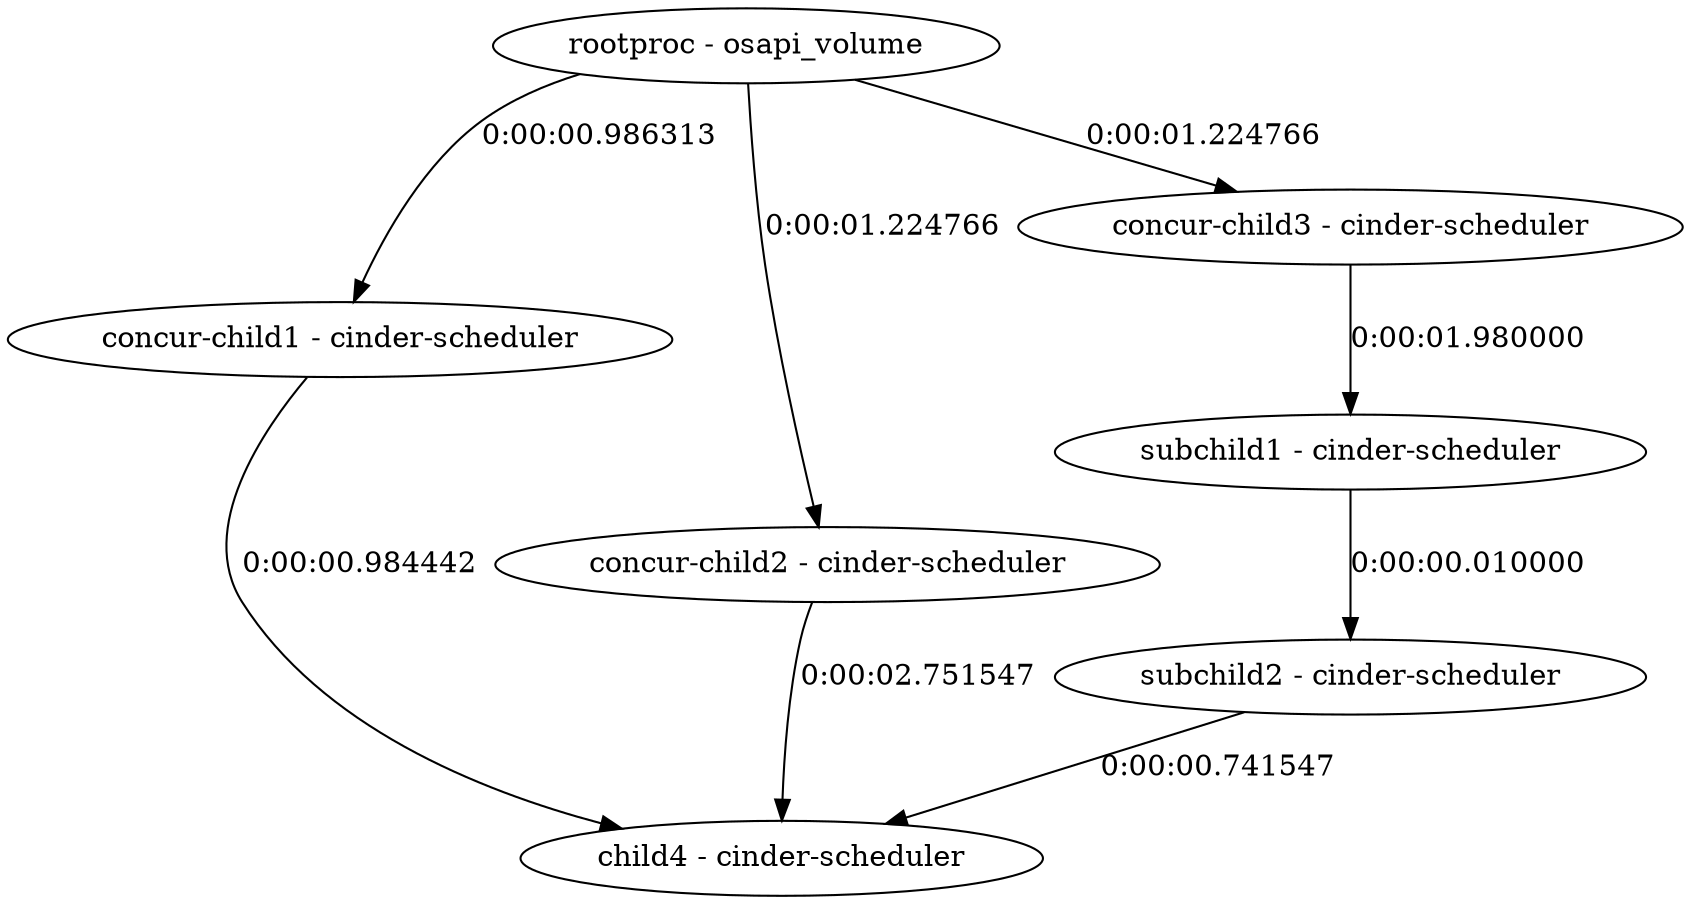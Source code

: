  # 1 R: 0.000000 usecs 
Digraph X {
	aroot [label="rootproc - osapi_volume"]
	achild1 [label="concur-child1 - cinder-scheduler"]
	achild2 [label="concur-child2 - cinder-scheduler"]
	achild3 [label="concur-child3 - cinder-scheduler"]
	asub1 [label="subchild1 - cinder-scheduler"]
	asub2 [label="subchild2 - cinder-scheduler"]
	achild4 [label="child4 - cinder-scheduler"]
	aroot -> achild1 [label="0:00:00.986313"]
	aroot -> achild2 [label="0:00:01.224766"]
	aroot -> achild3 [label="0:00:01.224766"]
	achild3 -> asub1 [label="0:00:01.980000"]
	asub1 -> asub2 [label="0:00:00.010000"]
	achild1 -> achild4 [label="0:00:00.984442"]
	achild2 -> achild4 [label="0:00:02.751547"]
	asub2 -> achild4 [label="0:00:00.741547"]
}
